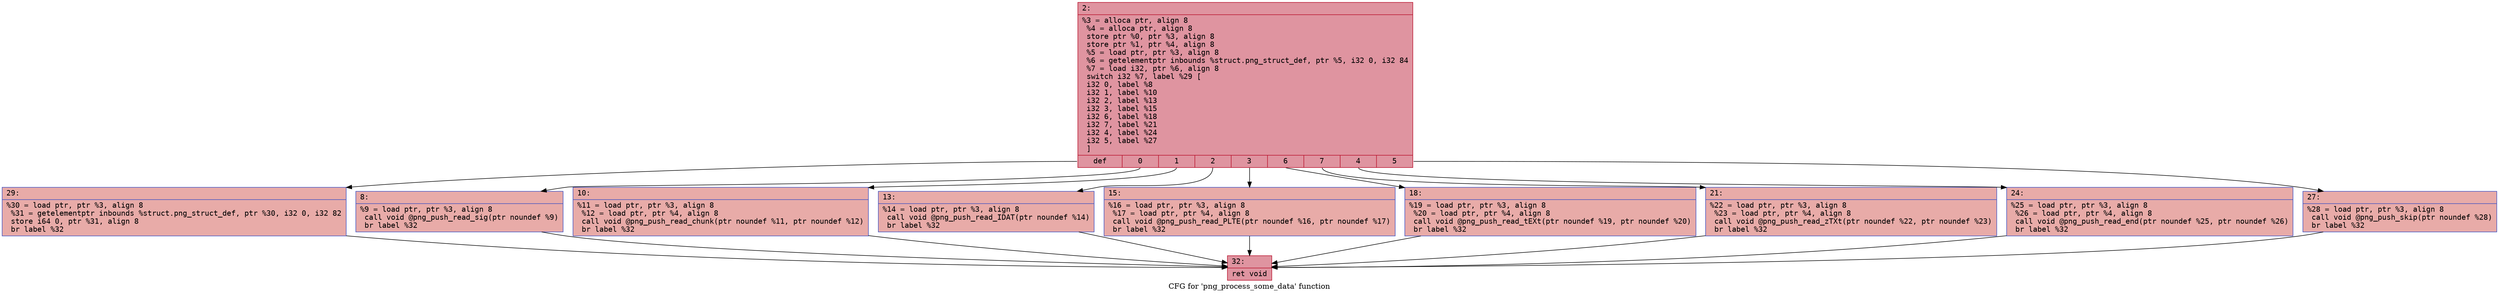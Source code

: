 digraph "CFG for 'png_process_some_data' function" {
	label="CFG for 'png_process_some_data' function";

	Node0x6000037fe670 [shape=record,color="#b70d28ff", style=filled, fillcolor="#b70d2870" fontname="Courier",label="{2:\l|  %3 = alloca ptr, align 8\l  %4 = alloca ptr, align 8\l  store ptr %0, ptr %3, align 8\l  store ptr %1, ptr %4, align 8\l  %5 = load ptr, ptr %3, align 8\l  %6 = getelementptr inbounds %struct.png_struct_def, ptr %5, i32 0, i32 84\l  %7 = load i32, ptr %6, align 8\l  switch i32 %7, label %29 [\l    i32 0, label %8\l    i32 1, label %10\l    i32 2, label %13\l    i32 3, label %15\l    i32 6, label %18\l    i32 7, label %21\l    i32 4, label %24\l    i32 5, label %27\l  ]\l|{<s0>def|<s1>0|<s2>1|<s3>2|<s4>3|<s5>6|<s6>7|<s7>4|<s8>5}}"];
	Node0x6000037fe670:s0 -> Node0x6000037fe940[tooltip="2 -> 29\nProbability 11.11%" ];
	Node0x6000037fe670:s1 -> Node0x6000037fe6c0[tooltip="2 -> 8\nProbability 11.11%" ];
	Node0x6000037fe670:s2 -> Node0x6000037fe710[tooltip="2 -> 10\nProbability 11.11%" ];
	Node0x6000037fe670:s3 -> Node0x6000037fe760[tooltip="2 -> 13\nProbability 11.11%" ];
	Node0x6000037fe670:s4 -> Node0x6000037fe7b0[tooltip="2 -> 15\nProbability 11.11%" ];
	Node0x6000037fe670:s5 -> Node0x6000037fe800[tooltip="2 -> 18\nProbability 11.11%" ];
	Node0x6000037fe670:s6 -> Node0x6000037fe850[tooltip="2 -> 21\nProbability 11.11%" ];
	Node0x6000037fe670:s7 -> Node0x6000037fe8a0[tooltip="2 -> 24\nProbability 11.11%" ];
	Node0x6000037fe670:s8 -> Node0x6000037fe8f0[tooltip="2 -> 27\nProbability 11.11%" ];
	Node0x6000037fe6c0 [shape=record,color="#3d50c3ff", style=filled, fillcolor="#cc403a70" fontname="Courier",label="{8:\l|  %9 = load ptr, ptr %3, align 8\l  call void @png_push_read_sig(ptr noundef %9)\l  br label %32\l}"];
	Node0x6000037fe6c0 -> Node0x6000037fe990[tooltip="8 -> 32\nProbability 100.00%" ];
	Node0x6000037fe710 [shape=record,color="#3d50c3ff", style=filled, fillcolor="#cc403a70" fontname="Courier",label="{10:\l|  %11 = load ptr, ptr %3, align 8\l  %12 = load ptr, ptr %4, align 8\l  call void @png_push_read_chunk(ptr noundef %11, ptr noundef %12)\l  br label %32\l}"];
	Node0x6000037fe710 -> Node0x6000037fe990[tooltip="10 -> 32\nProbability 100.00%" ];
	Node0x6000037fe760 [shape=record,color="#3d50c3ff", style=filled, fillcolor="#cc403a70" fontname="Courier",label="{13:\l|  %14 = load ptr, ptr %3, align 8\l  call void @png_push_read_IDAT(ptr noundef %14)\l  br label %32\l}"];
	Node0x6000037fe760 -> Node0x6000037fe990[tooltip="13 -> 32\nProbability 100.00%" ];
	Node0x6000037fe7b0 [shape=record,color="#3d50c3ff", style=filled, fillcolor="#cc403a70" fontname="Courier",label="{15:\l|  %16 = load ptr, ptr %3, align 8\l  %17 = load ptr, ptr %4, align 8\l  call void @png_push_read_PLTE(ptr noundef %16, ptr noundef %17)\l  br label %32\l}"];
	Node0x6000037fe7b0 -> Node0x6000037fe990[tooltip="15 -> 32\nProbability 100.00%" ];
	Node0x6000037fe800 [shape=record,color="#3d50c3ff", style=filled, fillcolor="#cc403a70" fontname="Courier",label="{18:\l|  %19 = load ptr, ptr %3, align 8\l  %20 = load ptr, ptr %4, align 8\l  call void @png_push_read_tEXt(ptr noundef %19, ptr noundef %20)\l  br label %32\l}"];
	Node0x6000037fe800 -> Node0x6000037fe990[tooltip="18 -> 32\nProbability 100.00%" ];
	Node0x6000037fe850 [shape=record,color="#3d50c3ff", style=filled, fillcolor="#cc403a70" fontname="Courier",label="{21:\l|  %22 = load ptr, ptr %3, align 8\l  %23 = load ptr, ptr %4, align 8\l  call void @png_push_read_zTXt(ptr noundef %22, ptr noundef %23)\l  br label %32\l}"];
	Node0x6000037fe850 -> Node0x6000037fe990[tooltip="21 -> 32\nProbability 100.00%" ];
	Node0x6000037fe8a0 [shape=record,color="#3d50c3ff", style=filled, fillcolor="#cc403a70" fontname="Courier",label="{24:\l|  %25 = load ptr, ptr %3, align 8\l  %26 = load ptr, ptr %4, align 8\l  call void @png_push_read_end(ptr noundef %25, ptr noundef %26)\l  br label %32\l}"];
	Node0x6000037fe8a0 -> Node0x6000037fe990[tooltip="24 -> 32\nProbability 100.00%" ];
	Node0x6000037fe8f0 [shape=record,color="#3d50c3ff", style=filled, fillcolor="#cc403a70" fontname="Courier",label="{27:\l|  %28 = load ptr, ptr %3, align 8\l  call void @png_push_skip(ptr noundef %28)\l  br label %32\l}"];
	Node0x6000037fe8f0 -> Node0x6000037fe990[tooltip="27 -> 32\nProbability 100.00%" ];
	Node0x6000037fe940 [shape=record,color="#3d50c3ff", style=filled, fillcolor="#cc403a70" fontname="Courier",label="{29:\l|  %30 = load ptr, ptr %3, align 8\l  %31 = getelementptr inbounds %struct.png_struct_def, ptr %30, i32 0, i32 82\l  store i64 0, ptr %31, align 8\l  br label %32\l}"];
	Node0x6000037fe940 -> Node0x6000037fe990[tooltip="29 -> 32\nProbability 100.00%" ];
	Node0x6000037fe990 [shape=record,color="#b70d28ff", style=filled, fillcolor="#b70d2870" fontname="Courier",label="{32:\l|  ret void\l}"];
}
